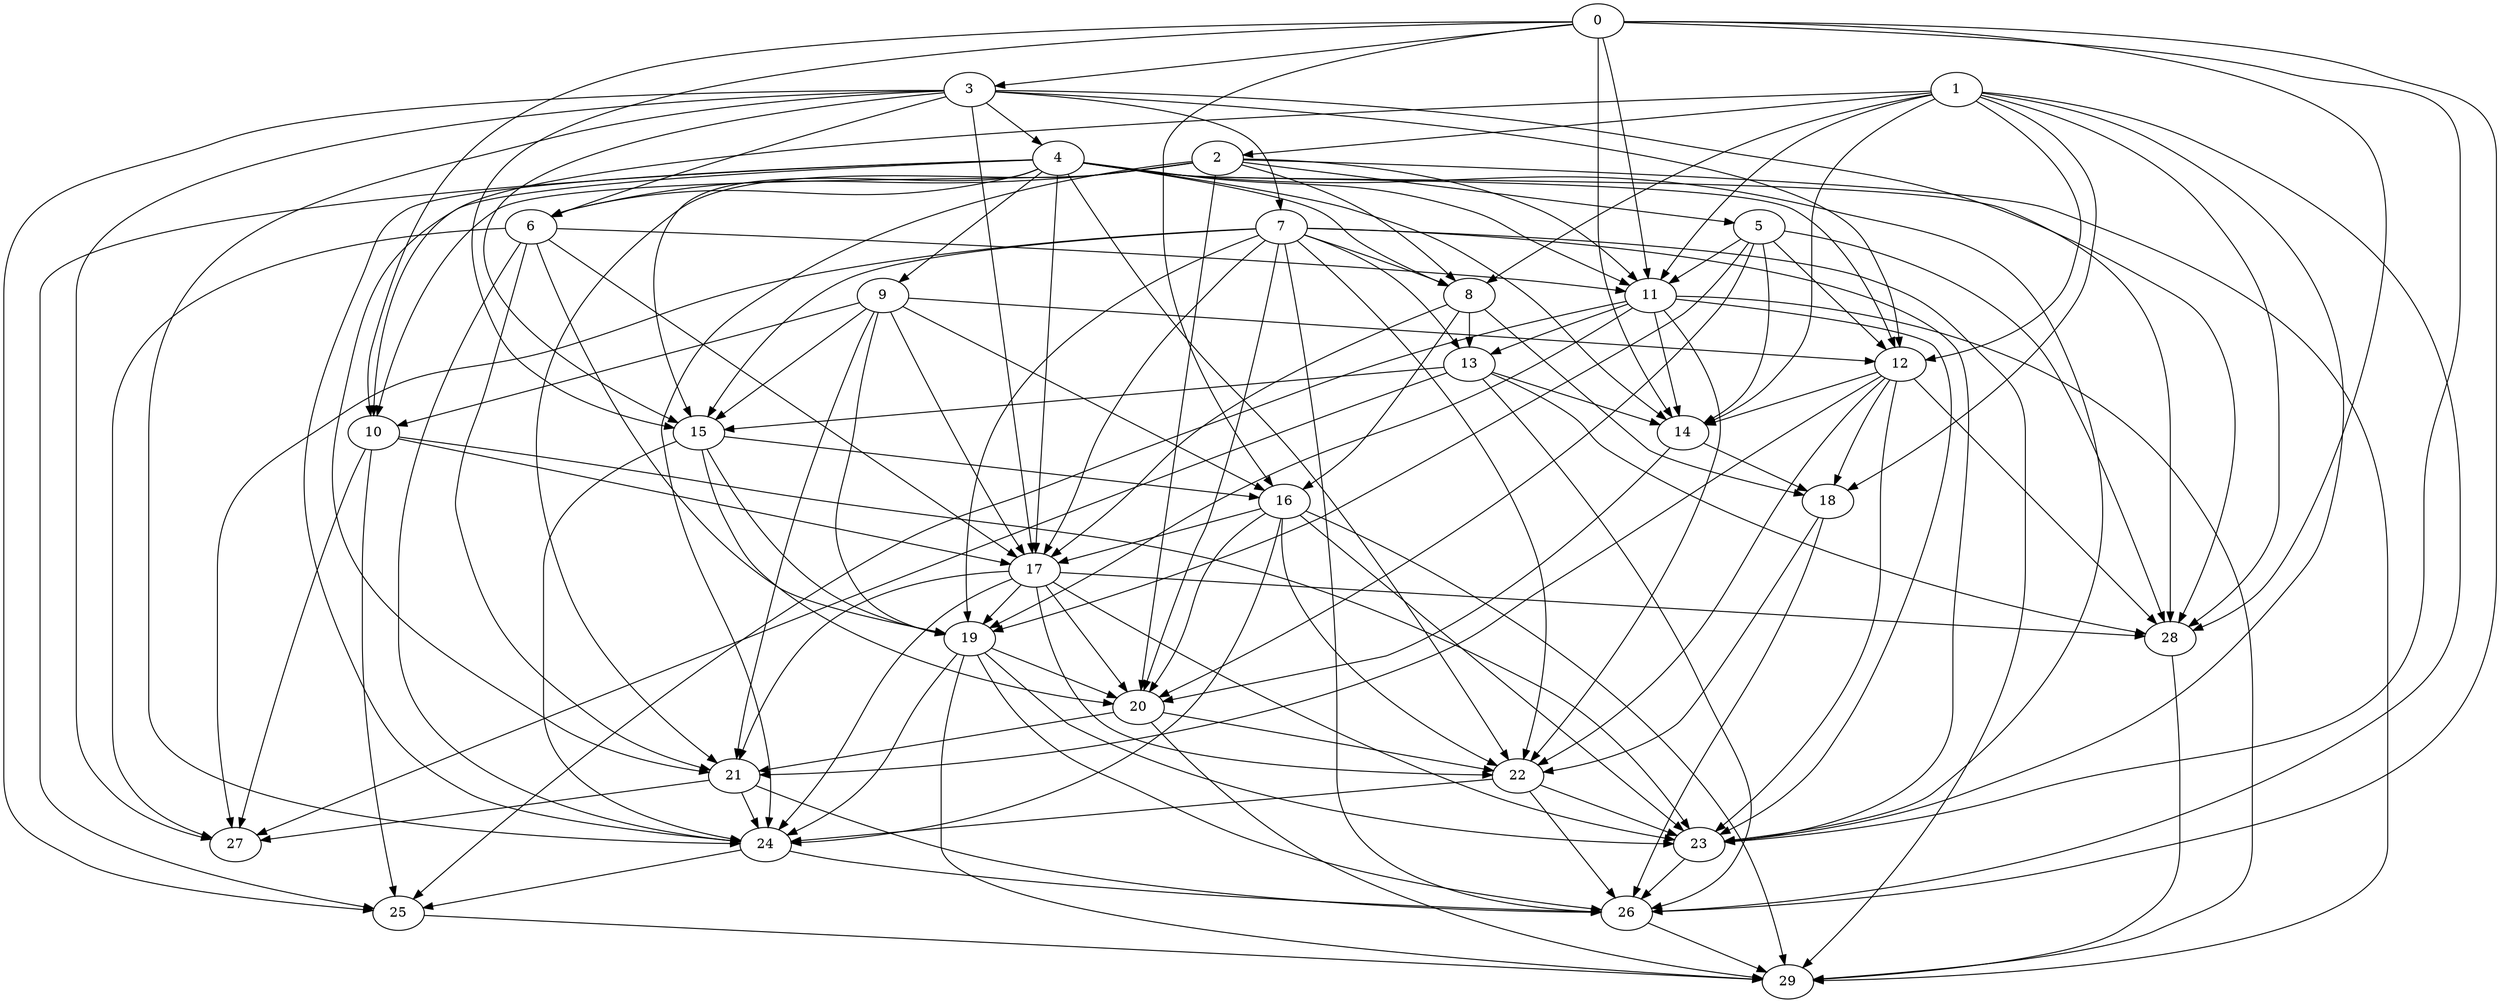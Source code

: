 digraph "Random_Nodes_30_Density_4.97_CCR_0.10_WeightType_Random_Homogeneous-2" {
1 [Weight=358];
0 [Weight=204];
3 [Weight=102];
2 [Weight=204];
4 [Weight=307];
5 [Weight=307];
7 [Weight=102];
6 [Weight=102];
8 [Weight=307];
11 [Weight=204];
13 [Weight=307];
9 [Weight=256];
15 [Weight=307];
16 [Weight=409];
10 [Weight=153];
12 [Weight=307];
17 [Weight=409];
14 [Weight=307];
19 [Weight=256];
18 [Weight=358];
20 [Weight=204];
22 [Weight=358];
21 [Weight=460];
23 [Weight=511];
24 [Weight=358];
25 [Weight=358];
26 [Weight=358];
28 [Weight=307];
27 [Weight=256];
29 [Weight=204];
15 -> 20 [Weight=4];
0 -> 16 [Weight=7];
12 -> 28 [Weight=2];
12 -> 23 [Weight=3];
4 -> 14 [Weight=9];
9 -> 21 [Weight=2];
5 -> 28 [Weight=3];
2 -> 10 [Weight=6];
20 -> 29 [Weight=4];
1 -> 14 [Weight=2];
1 -> 10 [Weight=7];
17 -> 23 [Weight=3];
19 -> 20 [Weight=6];
0 -> 28 [Weight=10];
19 -> 23 [Weight=9];
10 -> 17 [Weight=6];
7 -> 22 [Weight=7];
9 -> 10 [Weight=8];
6 -> 21 [Weight=7];
4 -> 23 [Weight=9];
1 -> 18 [Weight=2];
7 -> 23 [Weight=10];
1 -> 12 [Weight=8];
16 -> 22 [Weight=2];
2 -> 11 [Weight=5];
3 -> 4 [Weight=9];
11 -> 13 [Weight=10];
11 -> 14 [Weight=3];
3 -> 6 [Weight=3];
1 -> 8 [Weight=4];
1 -> 26 [Weight=9];
7 -> 26 [Weight=7];
9 -> 17 [Weight=5];
10 -> 25 [Weight=7];
7 -> 17 [Weight=2];
4 -> 28 [Weight=9];
4 -> 22 [Weight=3];
14 -> 18 [Weight=10];
5 -> 20 [Weight=7];
2 -> 8 [Weight=7];
3 -> 7 [Weight=8];
22 -> 24 [Weight=6];
8 -> 16 [Weight=6];
13 -> 14 [Weight=8];
9 -> 15 [Weight=3];
3 -> 12 [Weight=2];
4 -> 25 [Weight=3];
11 -> 25 [Weight=4];
20 -> 22 [Weight=7];
2 -> 29 [Weight=5];
1 -> 11 [Weight=6];
15 -> 24 [Weight=9];
0 -> 10 [Weight=7];
10 -> 27 [Weight=6];
20 -> 21 [Weight=6];
9 -> 19 [Weight=4];
7 -> 29 [Weight=8];
22 -> 26 [Weight=8];
3 -> 27 [Weight=10];
24 -> 26 [Weight=6];
17 -> 21 [Weight=8];
13 -> 28 [Weight=5];
7 -> 13 [Weight=5];
4 -> 24 [Weight=7];
23 -> 26 [Weight=2];
12 -> 22 [Weight=6];
15 -> 19 [Weight=5];
3 -> 25 [Weight=5];
1 -> 28 [Weight=7];
5 -> 12 [Weight=10];
15 -> 16 [Weight=9];
16 -> 23 [Weight=7];
3 -> 24 [Weight=4];
10 -> 23 [Weight=9];
2 -> 24 [Weight=2];
17 -> 28 [Weight=2];
5 -> 19 [Weight=5];
13 -> 15 [Weight=8];
4 -> 17 [Weight=2];
7 -> 19 [Weight=5];
14 -> 20 [Weight=9];
17 -> 24 [Weight=7];
0 -> 15 [Weight=5];
19 -> 29 [Weight=4];
2 -> 5 [Weight=2];
0 -> 3 [Weight=7];
9 -> 16 [Weight=3];
2 -> 21 [Weight=7];
16 -> 20 [Weight=4];
7 -> 27 [Weight=6];
3 -> 17 [Weight=2];
3 -> 28 [Weight=8];
7 -> 8 [Weight=5];
11 -> 23 [Weight=6];
24 -> 25 [Weight=7];
21 -> 24 [Weight=4];
4 -> 6 [Weight=2];
13 -> 26 [Weight=4];
7 -> 15 [Weight=10];
1 -> 2 [Weight=4];
16 -> 17 [Weight=7];
11 -> 22 [Weight=9];
25 -> 29 [Weight=9];
9 -> 12 [Weight=5];
11 -> 29 [Weight=8];
22 -> 23 [Weight=3];
5 -> 11 [Weight=9];
6 -> 27 [Weight=6];
16 -> 29 [Weight=7];
19 -> 26 [Weight=2];
17 -> 20 [Weight=6];
21 -> 26 [Weight=10];
8 -> 17 [Weight=5];
11 -> 19 [Weight=9];
6 -> 19 [Weight=3];
5 -> 14 [Weight=2];
7 -> 20 [Weight=7];
4 -> 9 [Weight=2];
12 -> 14 [Weight=5];
6 -> 11 [Weight=5];
17 -> 22 [Weight=10];
18 -> 22 [Weight=2];
19 -> 24 [Weight=10];
6 -> 24 [Weight=3];
4 -> 11 [Weight=6];
1 -> 23 [Weight=10];
4 -> 8 [Weight=9];
16 -> 24 [Weight=2];
4 -> 21 [Weight=4];
12 -> 18 [Weight=10];
26 -> 29 [Weight=5];
0 -> 14 [Weight=5];
2 -> 6 [Weight=4];
13 -> 27 [Weight=3];
0 -> 23 [Weight=10];
8 -> 13 [Weight=2];
6 -> 17 [Weight=5];
18 -> 26 [Weight=8];
4 -> 12 [Weight=5];
12 -> 21 [Weight=8];
21 -> 27 [Weight=4];
4 -> 15 [Weight=2];
28 -> 29 [Weight=8];
0 -> 26 [Weight=4];
0 -> 11 [Weight=7];
3 -> 15 [Weight=5];
17 -> 19 [Weight=4];
8 -> 18 [Weight=9];
2 -> 20 [Weight=4];
}
